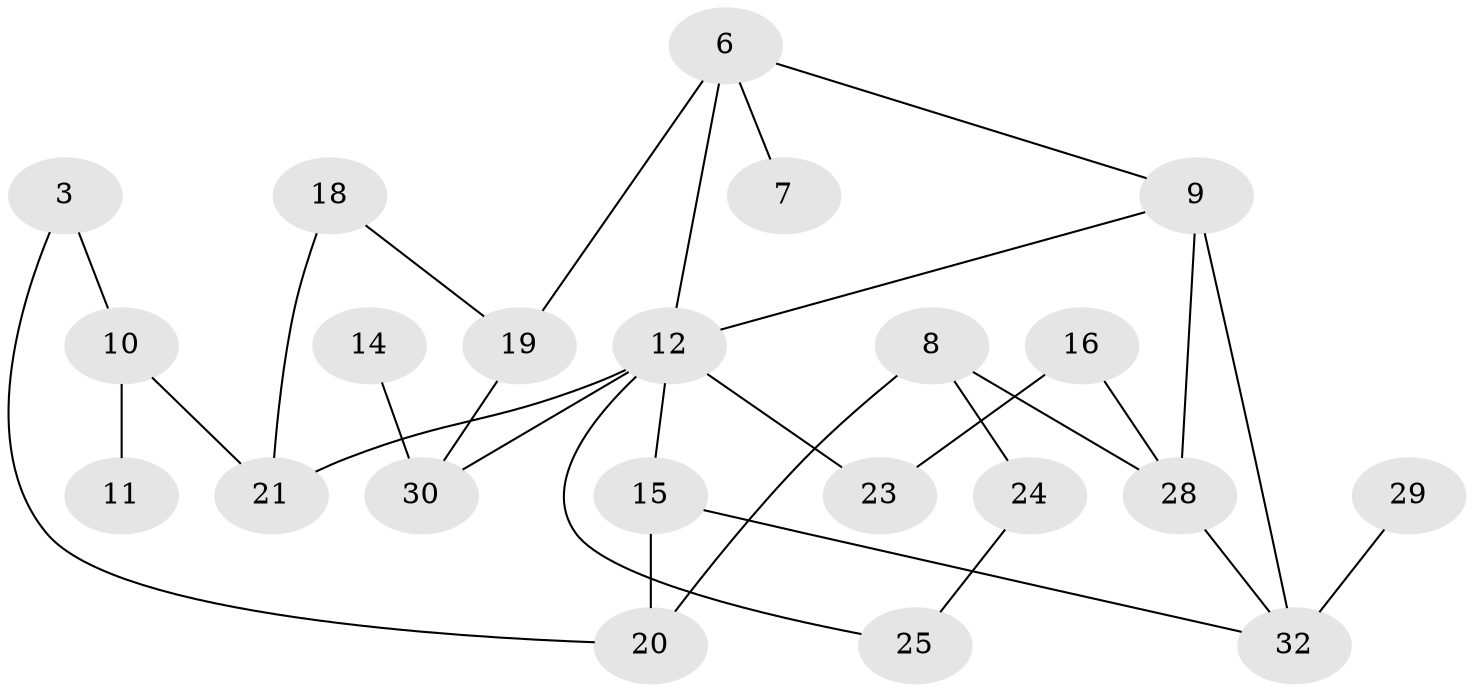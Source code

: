// original degree distribution, {0: 0.11842105263157894, 2: 0.2894736842105263, 1: 0.2631578947368421, 3: 0.19736842105263158, 4: 0.09210526315789473, 5: 0.039473684210526314}
// Generated by graph-tools (version 1.1) at 2025/35/03/04/25 23:35:56]
// undirected, 22 vertices, 30 edges
graph export_dot {
  node [color=gray90,style=filled];
  3;
  6;
  7;
  8;
  9;
  10;
  11;
  12;
  14;
  15;
  16;
  18;
  19;
  20;
  21;
  23;
  24;
  25;
  28;
  29;
  30;
  32;
  3 -- 10 [weight=1.0];
  3 -- 20 [weight=1.0];
  6 -- 7 [weight=1.0];
  6 -- 9 [weight=1.0];
  6 -- 12 [weight=1.0];
  6 -- 19 [weight=1.0];
  8 -- 20 [weight=1.0];
  8 -- 24 [weight=1.0];
  8 -- 28 [weight=1.0];
  9 -- 12 [weight=1.0];
  9 -- 28 [weight=1.0];
  9 -- 32 [weight=2.0];
  10 -- 11 [weight=1.0];
  10 -- 21 [weight=1.0];
  12 -- 15 [weight=1.0];
  12 -- 21 [weight=1.0];
  12 -- 23 [weight=1.0];
  12 -- 25 [weight=1.0];
  12 -- 30 [weight=1.0];
  14 -- 30 [weight=1.0];
  15 -- 20 [weight=1.0];
  15 -- 32 [weight=1.0];
  16 -- 23 [weight=1.0];
  16 -- 28 [weight=1.0];
  18 -- 19 [weight=1.0];
  18 -- 21 [weight=1.0];
  19 -- 30 [weight=1.0];
  24 -- 25 [weight=1.0];
  28 -- 32 [weight=1.0];
  29 -- 32 [weight=1.0];
}
